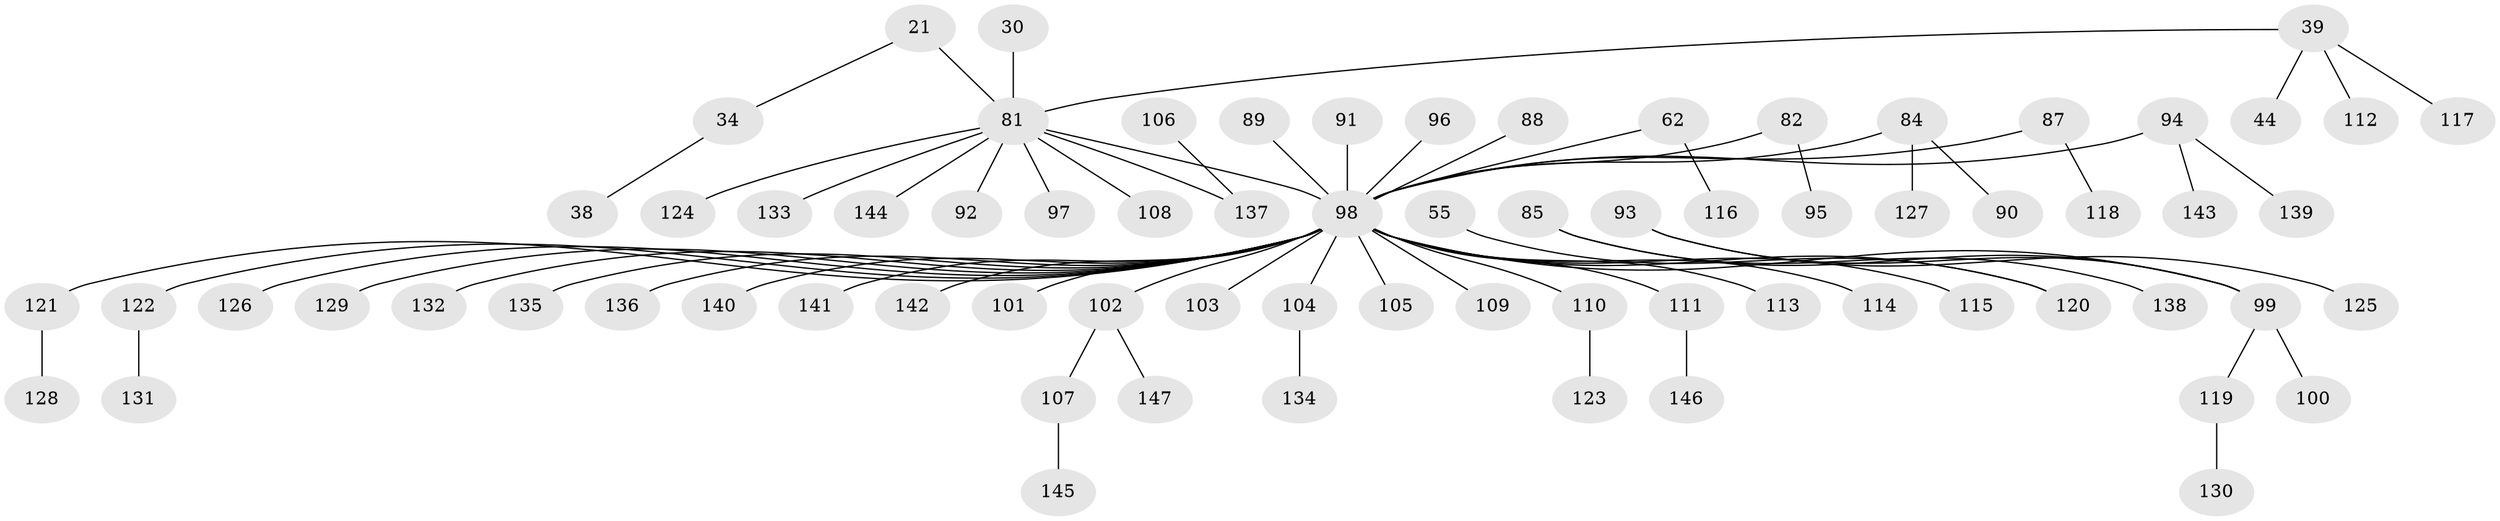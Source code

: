 // original degree distribution, {6: 0.02040816326530612, 7: 0.013605442176870748, 3: 0.12244897959183673, 2: 0.2925170068027211, 4: 0.034013605442176874, 1: 0.47619047619047616, 5: 0.04081632653061224}
// Generated by graph-tools (version 1.1) at 2025/52/03/09/25 04:52:24]
// undirected, 73 vertices, 72 edges
graph export_dot {
graph [start="1"]
  node [color=gray90,style=filled];
  21;
  30;
  34;
  38;
  39;
  44;
  55;
  62;
  81 [super="+19+59"];
  82;
  84 [super="+48"];
  85;
  87;
  88;
  89;
  90;
  91;
  92;
  93;
  94;
  95;
  96;
  97;
  98 [super="+74+83+77+58+86+75+78"];
  99 [super="+26+28"];
  100;
  101;
  102 [super="+46+57"];
  103;
  104 [super="+8+41+65"];
  105;
  106;
  107;
  108;
  109;
  110;
  111;
  112;
  113;
  114;
  115;
  116;
  117;
  118;
  119;
  120 [super="+52"];
  121;
  122;
  123;
  124;
  125;
  126;
  127;
  128;
  129;
  130;
  131;
  132;
  133;
  134;
  135;
  136;
  137 [super="+47"];
  138;
  139;
  140;
  141;
  142;
  143;
  144;
  145;
  146;
  147;
  21 -- 34;
  21 -- 81;
  30 -- 81;
  34 -- 38;
  39 -- 44;
  39 -- 112;
  39 -- 117;
  39 -- 81;
  55 -- 120;
  62 -- 116;
  62 -- 98;
  81 -- 97;
  81 -- 98;
  81 -- 133;
  81 -- 137;
  81 -- 108;
  81 -- 144;
  81 -- 124;
  81 -- 92;
  82 -- 95;
  82 -- 98;
  84 -- 90;
  84 -- 127;
  84 -- 98;
  85 -- 138;
  85 -- 99;
  87 -- 118;
  87 -- 98;
  88 -- 98;
  89 -- 98;
  91 -- 98;
  93 -- 125;
  93 -- 99;
  94 -- 139;
  94 -- 143;
  94 -- 98;
  96 -- 98;
  98 -- 109;
  98 -- 129;
  98 -- 135;
  98 -- 136;
  98 -- 140;
  98 -- 141;
  98 -- 142;
  98 -- 99;
  98 -- 101;
  98 -- 102;
  98 -- 103;
  98 -- 104;
  98 -- 105;
  98 -- 110;
  98 -- 111;
  98 -- 113;
  98 -- 114;
  98 -- 115;
  98 -- 120;
  98 -- 121;
  98 -- 126;
  98 -- 122;
  98 -- 132;
  99 -- 119;
  99 -- 100;
  102 -- 107;
  102 -- 147;
  104 -- 134;
  106 -- 137;
  107 -- 145;
  110 -- 123;
  111 -- 146;
  119 -- 130;
  121 -- 128;
  122 -- 131;
}
